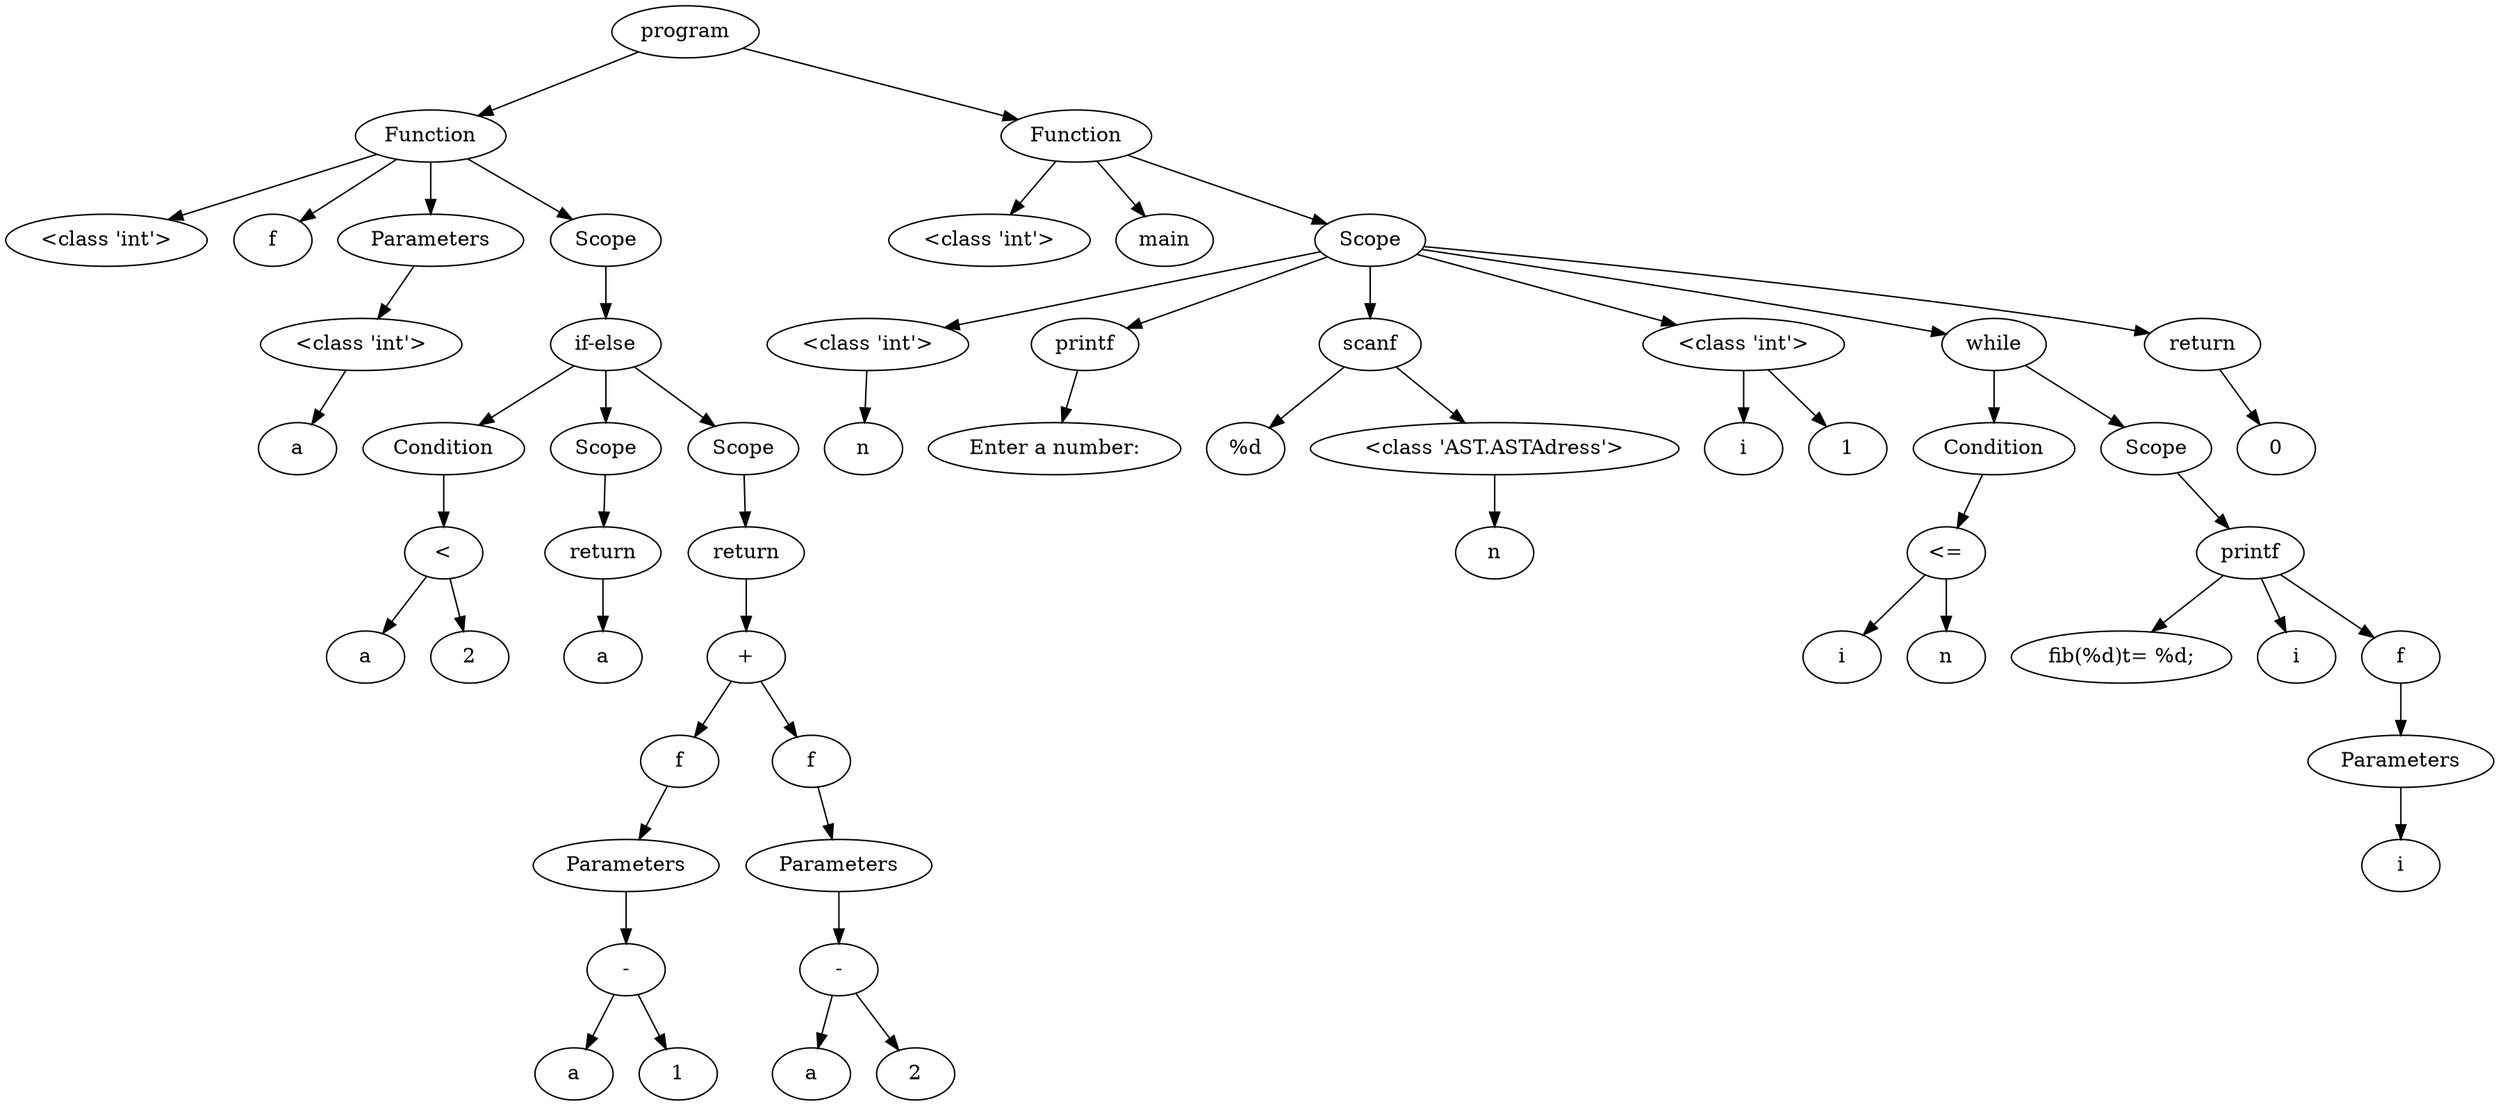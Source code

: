 digraph G { 
"<AST.AST object at 0x0000025A4E051EB0> (0)"[label="program"]
"<AST.ASTFunction object at 0x0000025A4E051BE0> (1)"[label="Function"]
"<AST.AST object at 0x0000025A4E051EB0> (0)"->"<AST.ASTFunction object at 0x0000025A4E051BE0> (1)"
"<AST.ASTFunction object at 0x0000025A4E051BE0> (1)"[label="Function"]
"<AST.ASTDataType object at 0x0000025A4E051D30> (2)"[label="<class 'int'>"]
"<AST.ASTFunction object at 0x0000025A4E051BE0> (1)"->"<AST.ASTDataType object at 0x0000025A4E051D30> (2)"
"<AST.ASTFunctionName object at 0x0000025A4E0513D0> (2)"[label="f"]
"<AST.ASTFunction object at 0x0000025A4E051BE0> (1)"->"<AST.ASTFunctionName object at 0x0000025A4E0513D0> (2)"
"<AST.ASTParameters object at 0x0000025A4E051190> (2)"[label="Parameters"]
"<AST.ASTFunction object at 0x0000025A4E051BE0> (1)"->"<AST.ASTParameters object at 0x0000025A4E051190> (2)"
"<AST.ASTParameters object at 0x0000025A4E051190> (2)"[label="Parameters"]
"<AST.ASTDataType object at 0x0000025A4E051CA0> (3)"[label="<class 'int'>"]
"<AST.ASTParameters object at 0x0000025A4E051190> (2)"->"<AST.ASTDataType object at 0x0000025A4E051CA0> (3)"
"<AST.ASTDataType object at 0x0000025A4E051CA0> (3)"[label="<class 'int'>"]
"<AST.ASTVariable object at 0x0000025A4E051E80> (4)"[label="a"]
"<AST.ASTDataType object at 0x0000025A4E051CA0> (3)"->"<AST.ASTVariable object at 0x0000025A4E051E80> (4)"
"<AST.ASTScope object at 0x0000025A4E051A30> (2)"[label="Scope"]
"<AST.ASTFunction object at 0x0000025A4E051BE0> (1)"->"<AST.ASTScope object at 0x0000025A4E051A30> (2)"
"<AST.ASTScope object at 0x0000025A4E051A30> (2)"[label="Scope"]
"<AST.ASTIfElse object at 0x0000025A4E051FA0> (3)"[label="if-else"]
"<AST.ASTScope object at 0x0000025A4E051A30> (2)"->"<AST.ASTIfElse object at 0x0000025A4E051FA0> (3)"
"<AST.ASTIfElse object at 0x0000025A4E051FA0> (3)"[label="if-else"]
"<AST.ASTCondition object at 0x0000025A4E051670> (4)"[label="Condition"]
"<AST.ASTIfElse object at 0x0000025A4E051FA0> (3)"->"<AST.ASTCondition object at 0x0000025A4E051670> (4)"
"<AST.ASTCondition object at 0x0000025A4E051670> (4)"[label="Condition"]
"<AST.ASTOperator object at 0x0000025A4E0517C0> (5)"[label="<"]
"<AST.ASTCondition object at 0x0000025A4E051670> (4)"->"<AST.ASTOperator object at 0x0000025A4E0517C0> (5)"
"<AST.ASTOperator object at 0x0000025A4E0517C0> (5)"[label="<"]
"<AST.ASTVariable object at 0x0000025A4E051F10> (6)"[label="a"]
"<AST.ASTOperator object at 0x0000025A4E0517C0> (5)"->"<AST.ASTVariable object at 0x0000025A4E051F10> (6)"
"<AST.ASTInt object at 0x0000025A4E051790> (6)"[label="2"]
"<AST.ASTOperator object at 0x0000025A4E0517C0> (5)"->"<AST.ASTInt object at 0x0000025A4E051790> (6)"
"<AST.ASTScope object at 0x0000025A4E051220> (4)"[label="Scope"]
"<AST.ASTIfElse object at 0x0000025A4E051FA0> (3)"->"<AST.ASTScope object at 0x0000025A4E051220> (4)"
"<AST.ASTScope object at 0x0000025A4E051220> (4)"[label="Scope"]
"<AST.ASTReturn object at 0x0000025A4E051970> (5)"[label="return"]
"<AST.ASTScope object at 0x0000025A4E051220> (4)"->"<AST.ASTReturn object at 0x0000025A4E051970> (5)"
"<AST.ASTReturn object at 0x0000025A4E051970> (5)"[label="return"]
"<AST.ASTVariable object at 0x0000025A4E0511F0> (6)"[label="a"]
"<AST.ASTReturn object at 0x0000025A4E051970> (5)"->"<AST.ASTVariable object at 0x0000025A4E0511F0> (6)"
"<AST.ASTScope object at 0x0000025A4E0519D0> (4)"[label="Scope"]
"<AST.ASTIfElse object at 0x0000025A4E051FA0> (3)"->"<AST.ASTScope object at 0x0000025A4E0519D0> (4)"
"<AST.ASTScope object at 0x0000025A4E0519D0> (4)"[label="Scope"]
"<AST.ASTReturn object at 0x0000025A4E0518B0> (5)"[label="return"]
"<AST.ASTScope object at 0x0000025A4E0519D0> (4)"->"<AST.ASTReturn object at 0x0000025A4E0518B0> (5)"
"<AST.ASTReturn object at 0x0000025A4E0518B0> (5)"[label="return"]
"<AST.ASTOperator object at 0x0000025A4E051C40> (6)"[label="+"]
"<AST.ASTReturn object at 0x0000025A4E0518B0> (5)"->"<AST.ASTOperator object at 0x0000025A4E051C40> (6)"
"<AST.ASTOperator object at 0x0000025A4E051C40> (6)"[label="+"]
"<AST.ASTFunctionName object at 0x0000025A4E051160> (7)"[label="f"]
"<AST.ASTOperator object at 0x0000025A4E051C40> (6)"->"<AST.ASTFunctionName object at 0x0000025A4E051160> (7)"
"<AST.ASTFunctionName object at 0x0000025A4E051160> (7)"[label="f"]
"<AST.ASTParameters object at 0x0000025A4E051CD0> (8)"[label="Parameters"]
"<AST.ASTFunctionName object at 0x0000025A4E051160> (7)"->"<AST.ASTParameters object at 0x0000025A4E051CD0> (8)"
"<AST.ASTParameters object at 0x0000025A4E051CD0> (8)"[label="Parameters"]
"<AST.ASTOperator object at 0x0000025A4E051280> (9)"[label="-"]
"<AST.ASTParameters object at 0x0000025A4E051CD0> (8)"->"<AST.ASTOperator object at 0x0000025A4E051280> (9)"
"<AST.ASTOperator object at 0x0000025A4E051280> (9)"[label="-"]
"<AST.ASTVariable object at 0x0000025A4E0510D0> (10)"[label="a"]
"<AST.ASTOperator object at 0x0000025A4E051280> (9)"->"<AST.ASTVariable object at 0x0000025A4E0510D0> (10)"
"<AST.ASTInt object at 0x0000025A4E051B80> (10)"[label="1"]
"<AST.ASTOperator object at 0x0000025A4E051280> (9)"->"<AST.ASTInt object at 0x0000025A4E051B80> (10)"
"<AST.ASTFunctionName object at 0x0000025A4E0518E0> (7)"[label="f"]
"<AST.ASTOperator object at 0x0000025A4E051C40> (6)"->"<AST.ASTFunctionName object at 0x0000025A4E0518E0> (7)"
"<AST.ASTFunctionName object at 0x0000025A4E0518E0> (7)"[label="f"]
"<AST.ASTParameters object at 0x0000025A4E051040> (8)"[label="Parameters"]
"<AST.ASTFunctionName object at 0x0000025A4E0518E0> (7)"->"<AST.ASTParameters object at 0x0000025A4E051040> (8)"
"<AST.ASTParameters object at 0x0000025A4E051040> (8)"[label="Parameters"]
"<AST.ASTOperator object at 0x0000025A4E0519A0> (9)"[label="-"]
"<AST.ASTParameters object at 0x0000025A4E051040> (8)"->"<AST.ASTOperator object at 0x0000025A4E0519A0> (9)"
"<AST.ASTOperator object at 0x0000025A4E0519A0> (9)"[label="-"]
"<AST.ASTVariable object at 0x0000025A4E051A00> (10)"[label="a"]
"<AST.ASTOperator object at 0x0000025A4E0519A0> (9)"->"<AST.ASTVariable object at 0x0000025A4E051A00> (10)"
"<AST.ASTInt object at 0x0000025A4E051700> (10)"[label="2"]
"<AST.ASTOperator object at 0x0000025A4E0519A0> (9)"->"<AST.ASTInt object at 0x0000025A4E051700> (10)"
"<AST.ASTFunction object at 0x0000025A4E0517F0> (1)"[label="Function"]
"<AST.AST object at 0x0000025A4E051EB0> (0)"->"<AST.ASTFunction object at 0x0000025A4E0517F0> (1)"
"<AST.ASTFunction object at 0x0000025A4E0517F0> (1)"[label="Function"]
"<AST.ASTDataType object at 0x0000025A4E049820> (2)"[label="<class 'int'>"]
"<AST.ASTFunction object at 0x0000025A4E0517F0> (1)"->"<AST.ASTDataType object at 0x0000025A4E049820> (2)"
"<AST.ASTFunctionName object at 0x0000025A4E049C40> (2)"[label="main"]
"<AST.ASTFunction object at 0x0000025A4E0517F0> (1)"->"<AST.ASTFunctionName object at 0x0000025A4E049C40> (2)"
"<AST.ASTScope object at 0x0000025A4E049970> (2)"[label="Scope"]
"<AST.ASTFunction object at 0x0000025A4E0517F0> (1)"->"<AST.ASTScope object at 0x0000025A4E049970> (2)"
"<AST.ASTScope object at 0x0000025A4E049970> (2)"[label="Scope"]
"<AST.ASTDataType object at 0x0000025A4E049F10> (3)"[label="<class 'int'>"]
"<AST.ASTScope object at 0x0000025A4E049970> (2)"->"<AST.ASTDataType object at 0x0000025A4E049F10> (3)"
"<AST.ASTDataType object at 0x0000025A4E049F10> (3)"[label="<class 'int'>"]
"<AST.ASTVariable object at 0x0000025A4E049E20> (4)"[label="n"]
"<AST.ASTDataType object at 0x0000025A4E049F10> (3)"->"<AST.ASTVariable object at 0x0000025A4E049E20> (4)"
"<AST.ASTPrintf object at 0x0000025A4E057760> (3)"[label="printf"]
"<AST.ASTScope object at 0x0000025A4E049970> (2)"->"<AST.ASTPrintf object at 0x0000025A4E057760> (3)"
"<AST.ASTPrintf object at 0x0000025A4E057760> (3)"[label="printf"]
"<AST.ASTText object at 0x0000025A4E0571C0> (4)"[label="Enter a number:"]
"<AST.ASTPrintf object at 0x0000025A4E057760> (3)"->"<AST.ASTText object at 0x0000025A4E0571C0> (4)"
"<AST.ASTScanf object at 0x0000025A4E057B20> (3)"[label="scanf"]
"<AST.ASTScope object at 0x0000025A4E049970> (2)"->"<AST.ASTScanf object at 0x0000025A4E057B20> (3)"
"<AST.ASTScanf object at 0x0000025A4E057B20> (3)"[label="scanf"]
"<AST.ASTText object at 0x0000025A4E057610> (4)"[label="%d"]
"<AST.ASTScanf object at 0x0000025A4E057B20> (3)"->"<AST.ASTText object at 0x0000025A4E057610> (4)"
"<AST.ASTAdress object at 0x0000025A4E057670> (4)"[label="<class 'AST.ASTAdress'>"]
"<AST.ASTScanf object at 0x0000025A4E057B20> (3)"->"<AST.ASTAdress object at 0x0000025A4E057670> (4)"
"<AST.ASTAdress object at 0x0000025A4E057670> (4)"[label="<class 'AST.ASTAdress'>"]
"<AST.ASTVariable object at 0x0000025A4E057B50> (5)"[label="n"]
"<AST.ASTAdress object at 0x0000025A4E057670> (4)"->"<AST.ASTVariable object at 0x0000025A4E057B50> (5)"
"<AST.ASTDataType object at 0x0000025A4E057580> (3)"[label="<class 'int'>"]
"<AST.ASTScope object at 0x0000025A4E049970> (2)"->"<AST.ASTDataType object at 0x0000025A4E057580> (3)"
"<AST.ASTDataType object at 0x0000025A4E057580> (3)"[label="<class 'int'>"]
"<AST.ASTVariable object at 0x0000025A4E057880> (4)"[label="i"]
"<AST.ASTDataType object at 0x0000025A4E057580> (3)"->"<AST.ASTVariable object at 0x0000025A4E057880> (4)"
"<AST.ASTInt object at 0x0000025A4E0578E0> (4)"[label="1"]
"<AST.ASTDataType object at 0x0000025A4E057580> (3)"->"<AST.ASTInt object at 0x0000025A4E0578E0> (4)"
"<AST.ASTWhile object at 0x0000025A4E057340> (3)"[label="while"]
"<AST.ASTScope object at 0x0000025A4E049970> (2)"->"<AST.ASTWhile object at 0x0000025A4E057340> (3)"
"<AST.ASTWhile object at 0x0000025A4E057340> (3)"[label="while"]
"<AST.ASTCondition object at 0x0000025A4E057250> (4)"[label="Condition"]
"<AST.ASTWhile object at 0x0000025A4E057340> (3)"->"<AST.ASTCondition object at 0x0000025A4E057250> (4)"
"<AST.ASTCondition object at 0x0000025A4E057250> (4)"[label="Condition"]
"<AST.ASTOperator object at 0x0000025A4E0573D0> (5)"[label="<="]
"<AST.ASTCondition object at 0x0000025A4E057250> (4)"->"<AST.ASTOperator object at 0x0000025A4E0573D0> (5)"
"<AST.ASTOperator object at 0x0000025A4E0573D0> (5)"[label="<="]
"<AST.ASTVariable object at 0x0000025A4E057190> (6)"[label="i"]
"<AST.ASTOperator object at 0x0000025A4E0573D0> (5)"->"<AST.ASTVariable object at 0x0000025A4E057190> (6)"
"<AST.ASTVariable object at 0x0000025A4E057BB0> (6)"[label="n"]
"<AST.ASTOperator object at 0x0000025A4E0573D0> (5)"->"<AST.ASTVariable object at 0x0000025A4E057BB0> (6)"
"<AST.ASTScope object at 0x0000025A4E057910> (4)"[label="Scope"]
"<AST.ASTWhile object at 0x0000025A4E057340> (3)"->"<AST.ASTScope object at 0x0000025A4E057910> (4)"
"<AST.ASTScope object at 0x0000025A4E057910> (4)"[label="Scope"]
"<AST.ASTPrintf object at 0x0000025A4E057730> (5)"[label="printf"]
"<AST.ASTScope object at 0x0000025A4E057910> (4)"->"<AST.ASTPrintf object at 0x0000025A4E057730> (5)"
"<AST.ASTPrintf object at 0x0000025A4E057730> (5)"[label="printf"]
"<AST.ASTText object at 0x0000025A4E0577C0> (6)"[label="fib(%d)\t= %d;\n"]
"<AST.ASTPrintf object at 0x0000025A4E057730> (5)"->"<AST.ASTText object at 0x0000025A4E0577C0> (6)"
"<AST.ASTVariable object at 0x0000025A4E0576D0> (6)"[label="i"]
"<AST.ASTPrintf object at 0x0000025A4E057730> (5)"->"<AST.ASTVariable object at 0x0000025A4E0576D0> (6)"
"<AST.ASTFunctionName object at 0x0000025A4E057F40> (6)"[label="f"]
"<AST.ASTPrintf object at 0x0000025A4E057730> (5)"->"<AST.ASTFunctionName object at 0x0000025A4E057F40> (6)"
"<AST.ASTFunctionName object at 0x0000025A4E057F40> (6)"[label="f"]
"<AST.ASTParameters object at 0x0000025A4E057E80> (7)"[label="Parameters"]
"<AST.ASTFunctionName object at 0x0000025A4E057F40> (6)"->"<AST.ASTParameters object at 0x0000025A4E057E80> (7)"
"<AST.ASTParameters object at 0x0000025A4E057E80> (7)"[label="Parameters"]
"<AST.ASTVariable object at 0x0000025A4E057640> (8)"[label="i"]
"<AST.ASTParameters object at 0x0000025A4E057E80> (7)"->"<AST.ASTVariable object at 0x0000025A4E057640> (8)"
"<AST.ASTReturn object at 0x0000025A4E0579A0> (3)"[label="return"]
"<AST.ASTScope object at 0x0000025A4E049970> (2)"->"<AST.ASTReturn object at 0x0000025A4E0579A0> (3)"
"<AST.ASTReturn object at 0x0000025A4E0579A0> (3)"[label="return"]
"<AST.ASTInt object at 0x0000025A4E0579D0> (4)"[label="0"]
"<AST.ASTReturn object at 0x0000025A4E0579A0> (3)"->"<AST.ASTInt object at 0x0000025A4E0579D0> (4)"
}
